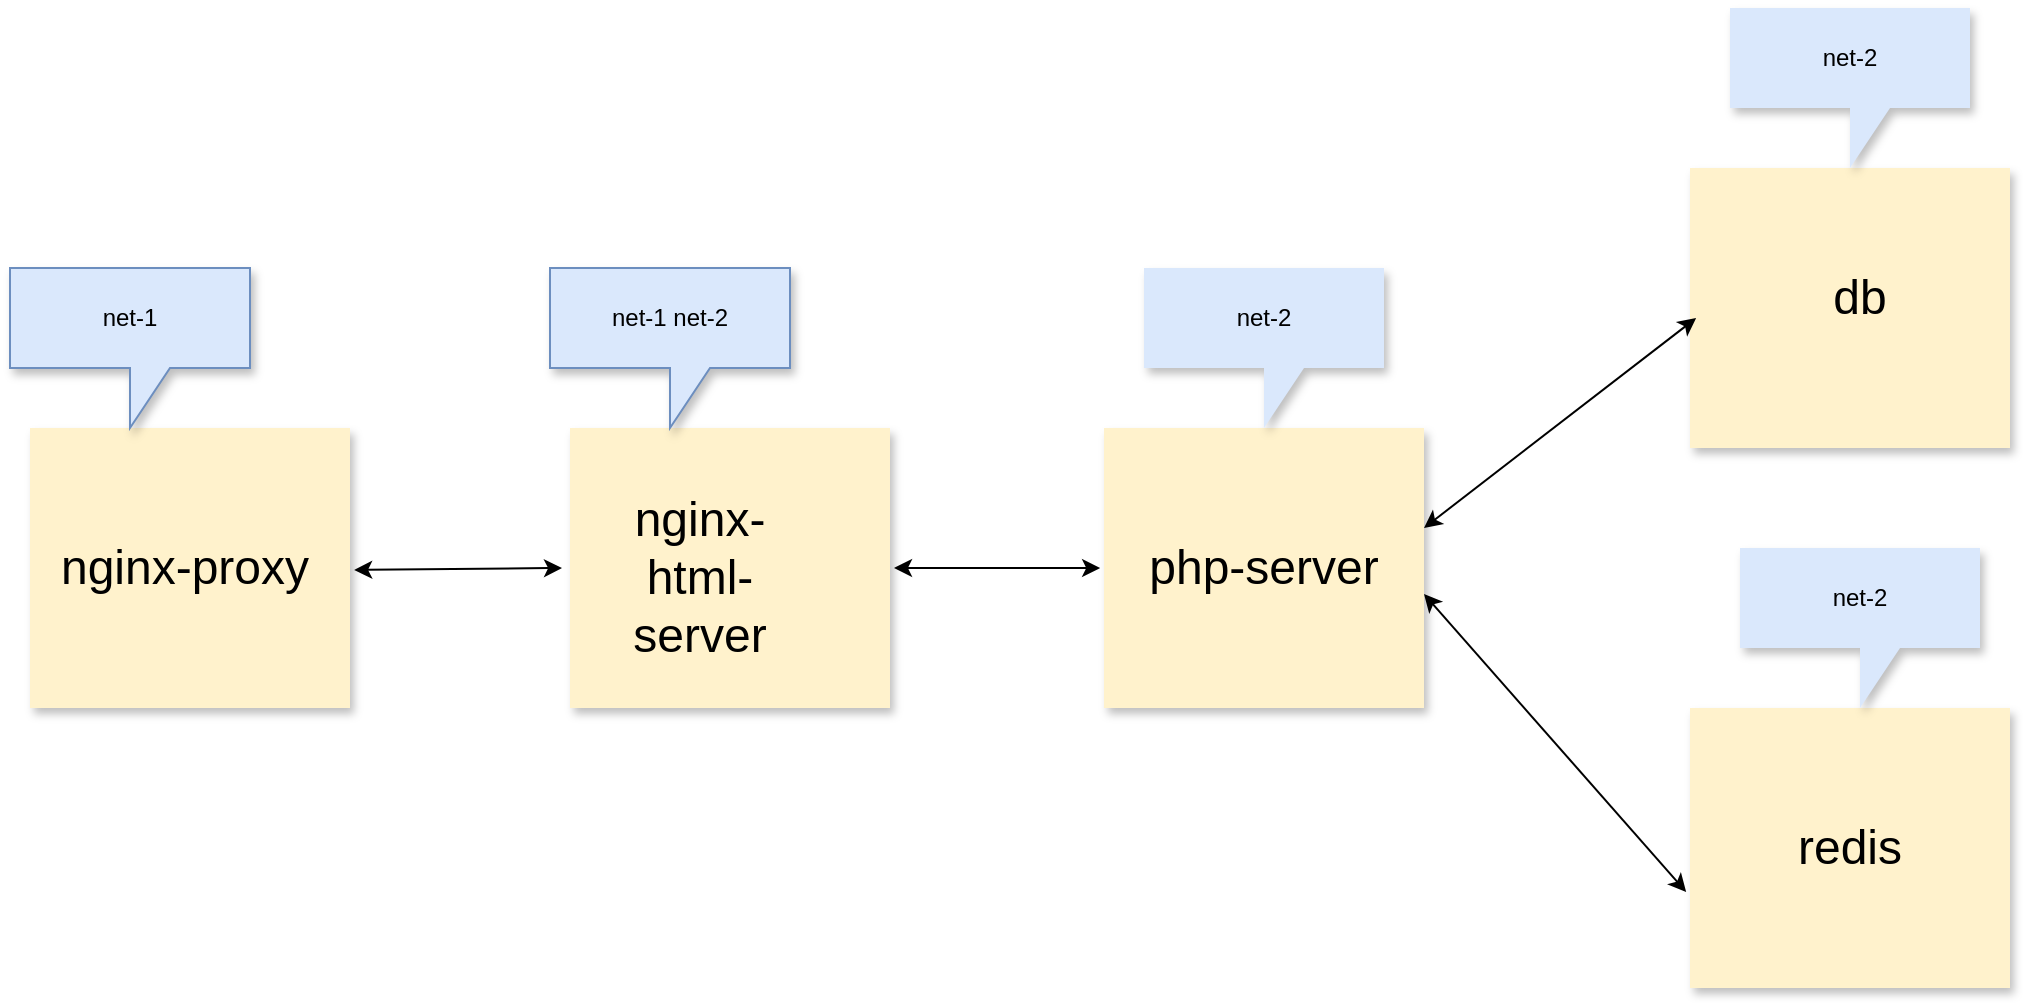 <mxfile version="14.5.1" type="device"><diagram id="SyleQcRMenvDZViOSdSi" name="Page-1"><mxGraphModel dx="1106" dy="972" grid="1" gridSize="10" guides="1" tooltips="1" connect="1" arrows="1" fold="1" page="1" pageScale="1" pageWidth="1654" pageHeight="2336" math="0" shadow="0"><root><mxCell id="0"/><mxCell id="1" parent="0"/><mxCell id="b1r-WAoxvTqh4If2Xkqf-18" value="" style="verticalLabelPosition=bottom;verticalAlign=top;html=1;shape=mxgraph.basic.rect;fillColor2=none;strokeWidth=1;size=20;indent=5;fillColor=#fff2cc;strokeColor=none;shadow=1;" vertex="1" parent="1"><mxGeometry x="617" y="410" width="160" height="140" as="geometry"/></mxCell><mxCell id="b1r-WAoxvTqh4If2Xkqf-17" value="" style="verticalLabelPosition=bottom;verticalAlign=top;html=1;shape=mxgraph.basic.rect;fillColor2=none;strokeWidth=1;size=20;indent=5;fillColor=#fff2cc;strokeColor=none;shadow=1;" vertex="1" parent="1"><mxGeometry x="350" y="410" width="160" height="140" as="geometry"/></mxCell><mxCell id="b1r-WAoxvTqh4If2Xkqf-3" value="" style="verticalLabelPosition=bottom;verticalAlign=top;html=1;shape=mxgraph.basic.rect;fillColor2=none;strokeWidth=1;size=20;indent=5;fillColor=#fff2cc;strokeColor=none;shadow=1;" vertex="1" parent="1"><mxGeometry x="80" y="410" width="160" height="140" as="geometry"/></mxCell><mxCell id="b1r-WAoxvTqh4If2Xkqf-15" value="&lt;font style=&quot;font-size: 24px&quot;&gt;nginx-proxy&lt;/font&gt;" style="text;html=1;strokeColor=none;fillColor=none;align=center;verticalAlign=middle;whiteSpace=wrap;rounded=0;" vertex="1" parent="1"><mxGeometry x="90" y="470" width="135" height="20" as="geometry"/></mxCell><mxCell id="b1r-WAoxvTqh4If2Xkqf-16" value="&lt;font style=&quot;font-size: 24px&quot;&gt;nginx-html-server&lt;/font&gt;" style="text;html=1;strokeColor=none;fillColor=none;align=center;verticalAlign=middle;whiteSpace=wrap;rounded=0;" vertex="1" parent="1"><mxGeometry x="360" y="470" width="110" height="30" as="geometry"/></mxCell><mxCell id="b1r-WAoxvTqh4If2Xkqf-21" value="" style="verticalLabelPosition=bottom;verticalAlign=top;html=1;shape=mxgraph.basic.rect;fillColor2=none;strokeWidth=1;size=20;indent=5;fillColor=#fff2cc;strokeColor=none;shadow=1;" vertex="1" parent="1"><mxGeometry x="910" y="280" width="160" height="140" as="geometry"/></mxCell><mxCell id="b1r-WAoxvTqh4If2Xkqf-22" value="&lt;span style=&quot;font-size: 24px&quot;&gt;php-server&lt;/span&gt;" style="text;html=1;strokeColor=none;fillColor=none;align=center;verticalAlign=middle;whiteSpace=wrap;rounded=0;" vertex="1" parent="1"><mxGeometry x="632" y="465" width="130" height="30" as="geometry"/></mxCell><mxCell id="b1r-WAoxvTqh4If2Xkqf-23" value="" style="verticalLabelPosition=bottom;verticalAlign=top;html=1;shape=mxgraph.basic.rect;fillColor2=none;strokeWidth=1;size=20;indent=5;fillColor=#fff2cc;strokeColor=none;shadow=1;" vertex="1" parent="1"><mxGeometry x="910" y="550" width="160" height="140" as="geometry"/></mxCell><mxCell id="b1r-WAoxvTqh4If2Xkqf-24" value="&lt;span style=&quot;font-size: 24px&quot;&gt;db&lt;/span&gt;" style="text;html=1;strokeColor=none;fillColor=none;align=center;verticalAlign=middle;whiteSpace=wrap;rounded=0;" vertex="1" parent="1"><mxGeometry x="930" y="330" width="130" height="30" as="geometry"/></mxCell><mxCell id="b1r-WAoxvTqh4If2Xkqf-25" value="&lt;span style=&quot;font-size: 24px&quot;&gt;redis&lt;/span&gt;" style="text;html=1;strokeColor=none;fillColor=none;align=center;verticalAlign=middle;whiteSpace=wrap;rounded=0;" vertex="1" parent="1"><mxGeometry x="925" y="605" width="130" height="30" as="geometry"/></mxCell><mxCell id="b1r-WAoxvTqh4If2Xkqf-27" value="" style="endArrow=classic;startArrow=classic;html=1;entryX=-0.025;entryY=0.5;entryDx=0;entryDy=0;entryPerimeter=0;exitX=1.013;exitY=0.507;exitDx=0;exitDy=0;exitPerimeter=0;" edge="1" parent="1" source="b1r-WAoxvTqh4If2Xkqf-3" target="b1r-WAoxvTqh4If2Xkqf-17"><mxGeometry width="50" height="50" relative="1" as="geometry"><mxPoint x="240" y="490" as="sourcePoint"/><mxPoint x="290" y="440" as="targetPoint"/></mxGeometry></mxCell><mxCell id="b1r-WAoxvTqh4If2Xkqf-28" value="" style="endArrow=classic;startArrow=classic;html=1;entryX=-0.012;entryY=0.5;entryDx=0;entryDy=0;entryPerimeter=0;" edge="1" parent="1" target="b1r-WAoxvTqh4If2Xkqf-18"><mxGeometry width="50" height="50" relative="1" as="geometry"><mxPoint x="512" y="480" as="sourcePoint"/><mxPoint x="590" y="520" as="targetPoint"/></mxGeometry></mxCell><mxCell id="b1r-WAoxvTqh4If2Xkqf-29" value="" style="endArrow=classic;startArrow=classic;html=1;entryX=0.019;entryY=0.536;entryDx=0;entryDy=0;entryPerimeter=0;" edge="1" parent="1" target="b1r-WAoxvTqh4If2Xkqf-21"><mxGeometry width="50" height="50" relative="1" as="geometry"><mxPoint x="777" y="460" as="sourcePoint"/><mxPoint x="827" y="410" as="targetPoint"/></mxGeometry></mxCell><mxCell id="b1r-WAoxvTqh4If2Xkqf-30" value="" style="endArrow=classic;startArrow=classic;html=1;entryX=-0.012;entryY=0.657;entryDx=0;entryDy=0;entryPerimeter=0;exitX=1;exitY=0.593;exitDx=0;exitDy=0;exitPerimeter=0;" edge="1" parent="1" source="b1r-WAoxvTqh4If2Xkqf-18" target="b1r-WAoxvTqh4If2Xkqf-23"><mxGeometry width="50" height="50" relative="1" as="geometry"><mxPoint x="540" y="570" as="sourcePoint"/><mxPoint x="590" y="520" as="targetPoint"/></mxGeometry></mxCell><mxCell id="b1r-WAoxvTqh4If2Xkqf-32" value="net-1" style="shape=callout;whiteSpace=wrap;html=1;perimeter=calloutPerimeter;shadow=1;strokeColor=#6c8ebf;fillColor=#dae8fc;" vertex="1" parent="1"><mxGeometry x="70" y="330" width="120" height="80" as="geometry"/></mxCell><mxCell id="b1r-WAoxvTqh4If2Xkqf-33" value="net-1 net-2" style="shape=callout;whiteSpace=wrap;html=1;perimeter=calloutPerimeter;shadow=1;strokeColor=#6c8ebf;fillColor=#dae8fc;" vertex="1" parent="1"><mxGeometry x="340" y="330" width="120" height="80" as="geometry"/></mxCell><mxCell id="b1r-WAoxvTqh4If2Xkqf-34" value="net-2" style="shape=callout;whiteSpace=wrap;html=1;perimeter=calloutPerimeter;shadow=1;fillColor=#dae8fc;strokeColor=none;" vertex="1" parent="1"><mxGeometry x="637" y="330" width="120" height="80" as="geometry"/></mxCell><mxCell id="b1r-WAoxvTqh4If2Xkqf-35" value="net-2" style="shape=callout;whiteSpace=wrap;html=1;perimeter=calloutPerimeter;shadow=1;fillColor=#dae8fc;strokeColor=none;" vertex="1" parent="1"><mxGeometry x="930" y="200" width="120" height="80" as="geometry"/></mxCell><mxCell id="b1r-WAoxvTqh4If2Xkqf-36" value="net-2" style="shape=callout;whiteSpace=wrap;html=1;perimeter=calloutPerimeter;shadow=1;fillColor=#dae8fc;strokeColor=none;" vertex="1" parent="1"><mxGeometry x="935" y="470" width="120" height="80" as="geometry"/></mxCell></root></mxGraphModel></diagram></mxfile>